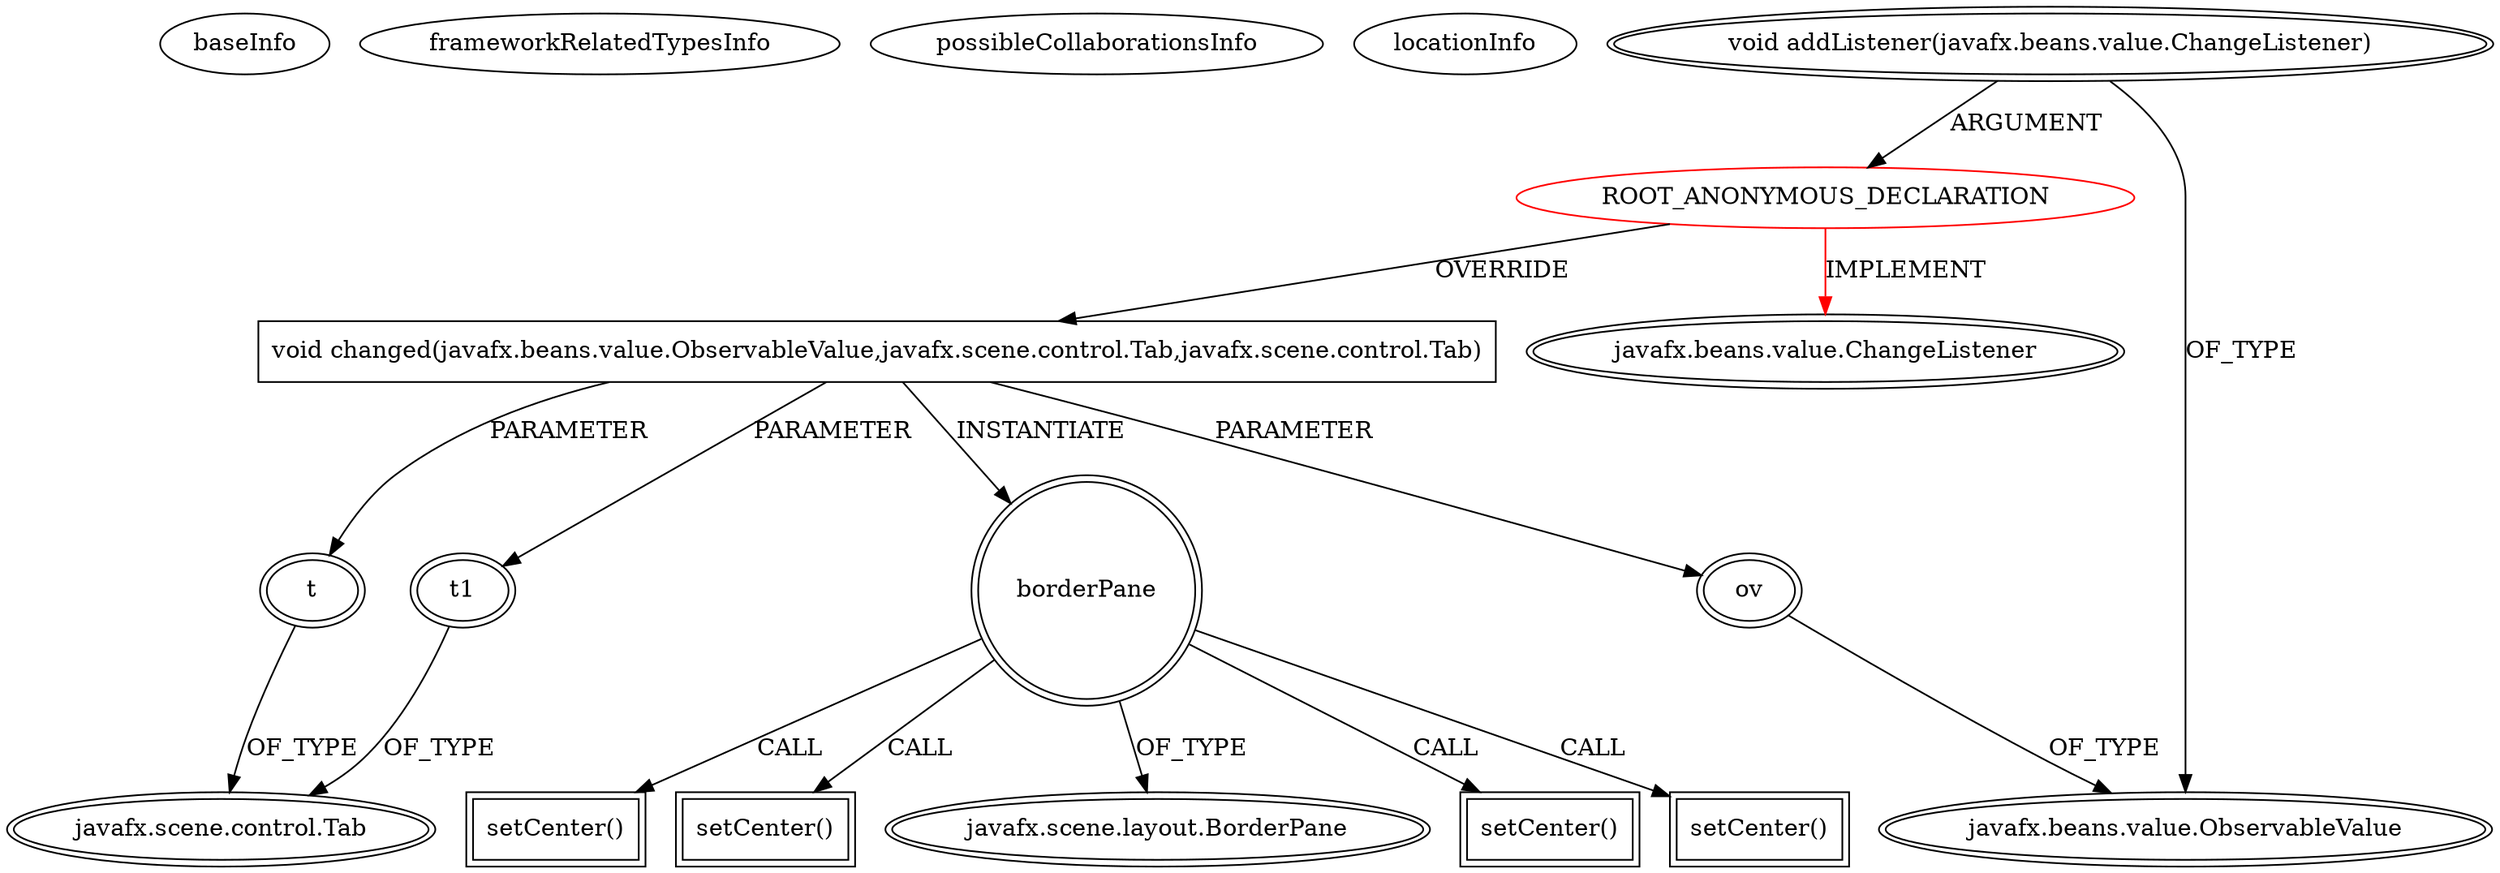digraph {
baseInfo[graphId=1472,category="extension_graph",isAnonymous=true,possibleRelation=false]
frameworkRelatedTypesInfo[0="javafx.beans.value.ChangeListener"]
possibleCollaborationsInfo[]
locationInfo[projectName="TomaszKorecki-InvestorAssistant",filePath="/TomaszKorecki-InvestorAssistant/InvestorAssistant-master/Investor's assistant/src/investor/MainMenu.java",contextSignature="void start(javafx.stage.Stage)",graphId="1472"]
0[label="ROOT_ANONYMOUS_DECLARATION",vertexType="ROOT_ANONYMOUS_DECLARATION",isFrameworkType=false,color=red]
1[label="javafx.beans.value.ChangeListener",vertexType="FRAMEWORK_INTERFACE_TYPE",isFrameworkType=true,peripheries=2]
2[label="void addListener(javafx.beans.value.ChangeListener)",vertexType="OUTSIDE_CALL",isFrameworkType=true,peripheries=2]
3[label="javafx.beans.value.ObservableValue",vertexType="FRAMEWORK_INTERFACE_TYPE",isFrameworkType=true,peripheries=2]
4[label="void changed(javafx.beans.value.ObservableValue,javafx.scene.control.Tab,javafx.scene.control.Tab)",vertexType="OVERRIDING_METHOD_DECLARATION",isFrameworkType=false,shape=box]
5[label="ov",vertexType="PARAMETER_DECLARATION",isFrameworkType=true,peripheries=2]
7[label="t",vertexType="PARAMETER_DECLARATION",isFrameworkType=true,peripheries=2]
8[label="javafx.scene.control.Tab",vertexType="FRAMEWORK_CLASS_TYPE",isFrameworkType=true,peripheries=2]
9[label="t1",vertexType="PARAMETER_DECLARATION",isFrameworkType=true,peripheries=2]
11[label="borderPane",vertexType="VARIABLE_EXPRESION",isFrameworkType=true,peripheries=2,shape=circle]
13[label="javafx.scene.layout.BorderPane",vertexType="FRAMEWORK_CLASS_TYPE",isFrameworkType=true,peripheries=2]
12[label="setCenter()",vertexType="INSIDE_CALL",isFrameworkType=true,peripheries=2,shape=box]
15[label="setCenter()",vertexType="INSIDE_CALL",isFrameworkType=true,peripheries=2,shape=box]
17[label="setCenter()",vertexType="INSIDE_CALL",isFrameworkType=true,peripheries=2,shape=box]
19[label="setCenter()",vertexType="INSIDE_CALL",isFrameworkType=true,peripheries=2,shape=box]
0->1[label="IMPLEMENT",color=red]
2->0[label="ARGUMENT"]
2->3[label="OF_TYPE"]
0->4[label="OVERRIDE"]
5->3[label="OF_TYPE"]
4->5[label="PARAMETER"]
7->8[label="OF_TYPE"]
4->7[label="PARAMETER"]
9->8[label="OF_TYPE"]
4->9[label="PARAMETER"]
4->11[label="INSTANTIATE"]
11->13[label="OF_TYPE"]
11->12[label="CALL"]
11->15[label="CALL"]
11->17[label="CALL"]
11->19[label="CALL"]
}
